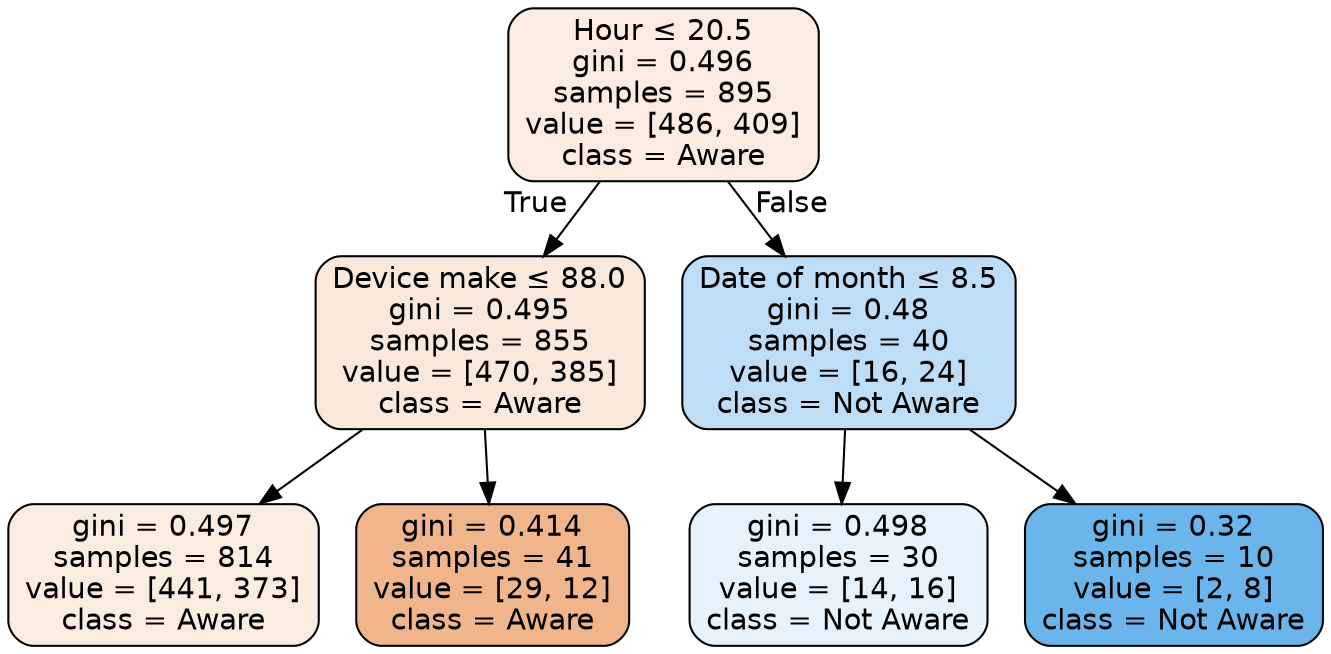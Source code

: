 digraph Tree {
node [shape=box, style="filled, rounded", color="black", fontname="helvetica"] ;
edge [fontname="helvetica"] ;
0 [label=<Hour &le; 20.5<br/>gini = 0.496<br/>samples = 895<br/>value = [486, 409]<br/>class = Aware>, fillcolor="#fbebe0"] ;
1 [label=<Device make &le; 88.0<br/>gini = 0.495<br/>samples = 855<br/>value = [470, 385]<br/>class = Aware>, fillcolor="#fae8db"] ;
0 -> 1 [labeldistance=2.5, labelangle=45, headlabel="True"] ;
2 [label=<gini = 0.497<br/>samples = 814<br/>value = [441, 373]<br/>class = Aware>, fillcolor="#fbece0"] ;
1 -> 2 ;
3 [label=<gini = 0.414<br/>samples = 41<br/>value = [29, 12]<br/>class = Aware>, fillcolor="#f0b58b"] ;
1 -> 3 ;
4 [label=<Date of month &le; 8.5<br/>gini = 0.48<br/>samples = 40<br/>value = [16, 24]<br/>class = Not Aware>, fillcolor="#bddef6"] ;
0 -> 4 [labeldistance=2.5, labelangle=-45, headlabel="False"] ;
5 [label=<gini = 0.498<br/>samples = 30<br/>value = [14, 16]<br/>class = Not Aware>, fillcolor="#e6f3fc"] ;
4 -> 5 ;
6 [label=<gini = 0.32<br/>samples = 10<br/>value = [2, 8]<br/>class = Not Aware>, fillcolor="#6ab6ec"] ;
4 -> 6 ;
}